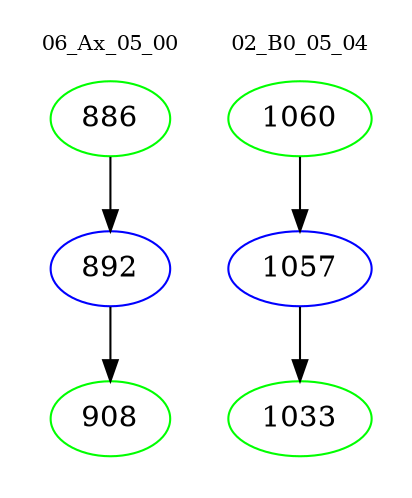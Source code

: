 digraph{
subgraph cluster_0 {
color = white
label = "06_Ax_05_00";
fontsize=10;
T0_886 [label="886", color="green"]
T0_886 -> T0_892 [color="black"]
T0_892 [label="892", color="blue"]
T0_892 -> T0_908 [color="black"]
T0_908 [label="908", color="green"]
}
subgraph cluster_1 {
color = white
label = "02_B0_05_04";
fontsize=10;
T1_1060 [label="1060", color="green"]
T1_1060 -> T1_1057 [color="black"]
T1_1057 [label="1057", color="blue"]
T1_1057 -> T1_1033 [color="black"]
T1_1033 [label="1033", color="green"]
}
}
